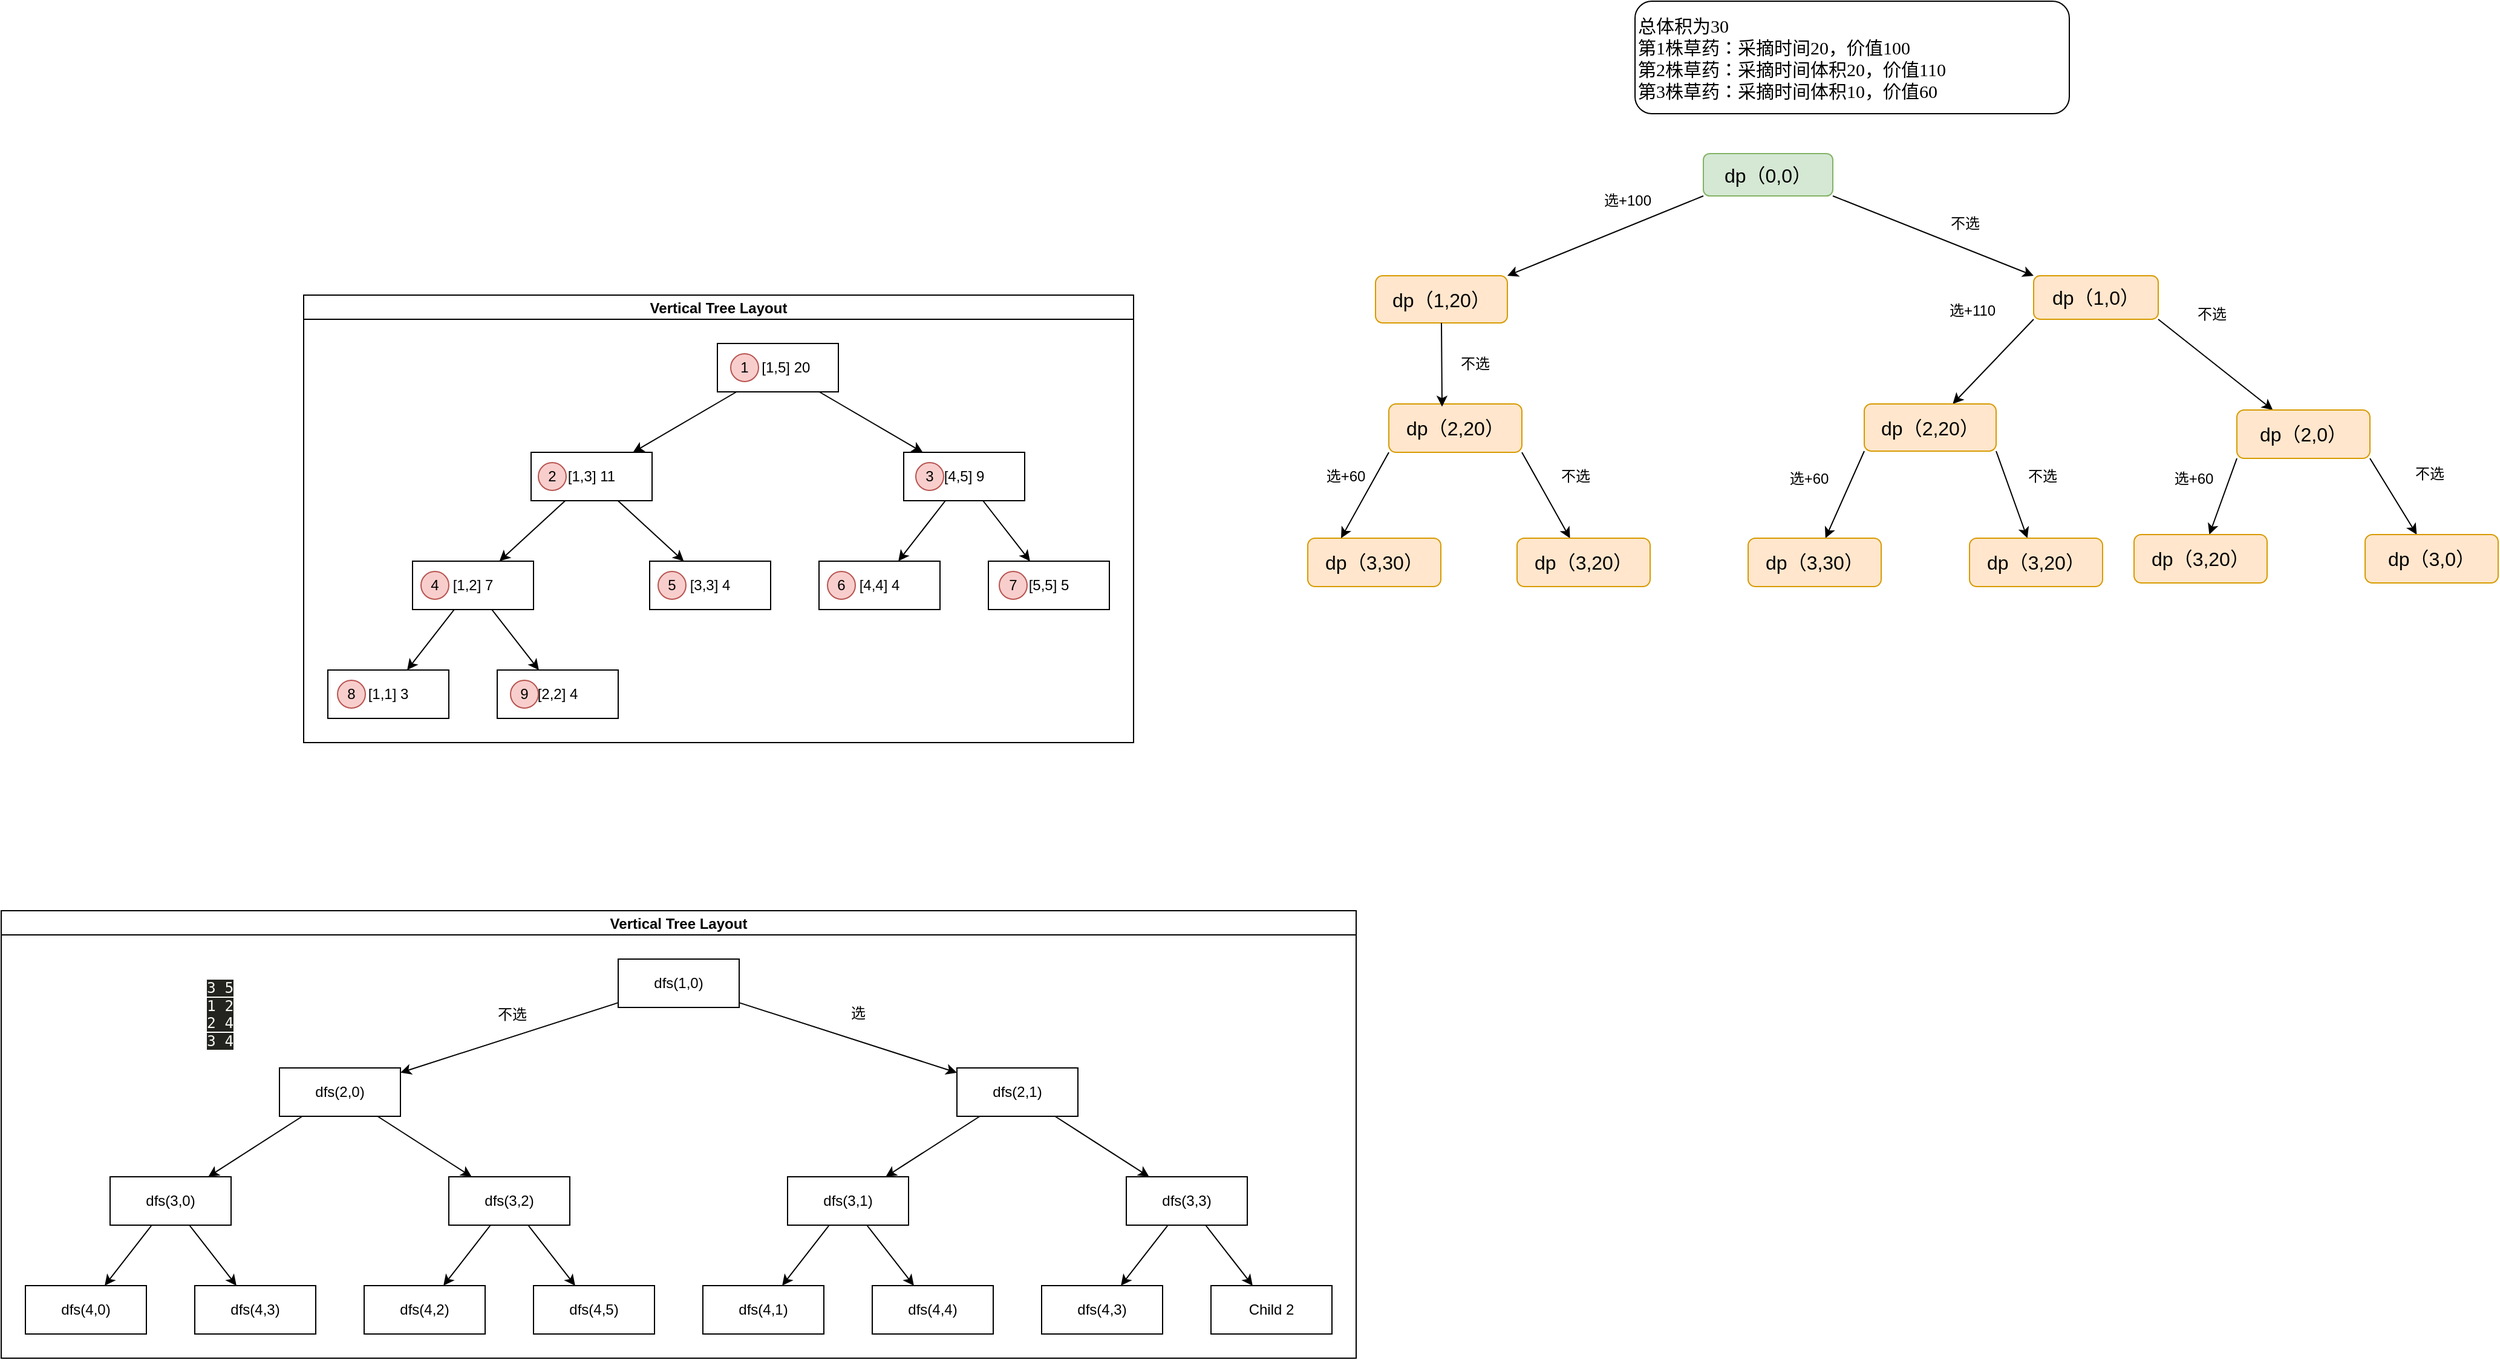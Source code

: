 <mxfile version="26.1.0">
  <diagram name="第 1 页" id="kbOdk6Lyz25s7205qlWB">
    <mxGraphModel dx="3773" dy="780" grid="0" gridSize="10" guides="1" tooltips="1" connect="1" arrows="1" fold="1" page="1" pageScale="1" pageWidth="2339" pageHeight="3300" math="0" shadow="0">
      <root>
        <mxCell id="0" />
        <mxCell id="1" parent="0" />
        <mxCell id="QFRHChqrzQPd7RxqJ8-l-7" style="rounded=0;orthogonalLoop=1;jettySize=auto;html=1;exitX=0;exitY=1;exitDx=0;exitDy=0;entryX=1;entryY=0;entryDx=0;entryDy=0;" parent="1" source="QFRHChqrzQPd7RxqJ8-l-3" target="QFRHChqrzQPd7RxqJ8-l-4" edge="1">
          <mxGeometry relative="1" as="geometry" />
        </mxCell>
        <mxCell id="QFRHChqrzQPd7RxqJ8-l-8" style="rounded=0;orthogonalLoop=1;jettySize=auto;html=1;exitX=1;exitY=1;exitDx=0;exitDy=0;entryX=0;entryY=0;entryDx=0;entryDy=0;" parent="1" source="QFRHChqrzQPd7RxqJ8-l-3" target="QFRHChqrzQPd7RxqJ8-l-6" edge="1">
          <mxGeometry relative="1" as="geometry" />
        </mxCell>
        <mxCell id="QFRHChqrzQPd7RxqJ8-l-3" value="&lt;font style=&quot;font-size: 16px;&quot;&gt;dp（0,0）&lt;/font&gt;" style="rounded=1;whiteSpace=wrap;html=1;fillColor=#d5e8d4;strokeColor=#82b366;" parent="1" vertex="1">
          <mxGeometry x="-822" y="189" width="107" height="35" as="geometry" />
        </mxCell>
        <mxCell id="QFRHChqrzQPd7RxqJ8-l-4" value="&lt;font style=&quot;font-size: 16px;&quot;&gt;dp（1,20）&lt;/font&gt;" style="rounded=1;whiteSpace=wrap;html=1;fillColor=#ffe6cc;strokeColor=#d79b00;" parent="1" vertex="1">
          <mxGeometry x="-1093" y="290" width="109" height="39" as="geometry" />
        </mxCell>
        <mxCell id="QFRHChqrzQPd7RxqJ8-l-28" style="rounded=0;orthogonalLoop=1;jettySize=auto;html=1;exitX=0;exitY=1;exitDx=0;exitDy=0;" parent="1" source="QFRHChqrzQPd7RxqJ8-l-6" target="QFRHChqrzQPd7RxqJ8-l-15" edge="1">
          <mxGeometry relative="1" as="geometry" />
        </mxCell>
        <mxCell id="QFRHChqrzQPd7RxqJ8-l-29" style="rounded=0;orthogonalLoop=1;jettySize=auto;html=1;exitX=1;exitY=1;exitDx=0;exitDy=0;" parent="1" source="QFRHChqrzQPd7RxqJ8-l-6" target="QFRHChqrzQPd7RxqJ8-l-16" edge="1">
          <mxGeometry relative="1" as="geometry" />
        </mxCell>
        <mxCell id="QFRHChqrzQPd7RxqJ8-l-6" value="&lt;font style=&quot;font-size: 16px;&quot;&gt;dp（1,0）&lt;/font&gt;" style="rounded=1;whiteSpace=wrap;html=1;fillColor=#ffe6cc;strokeColor=#d79b00;" parent="1" vertex="1">
          <mxGeometry x="-549" y="290" width="103" height="36" as="geometry" />
        </mxCell>
        <mxCell id="QFRHChqrzQPd7RxqJ8-l-9" value="&lt;div&gt;&lt;font face=&quot;Times New Roman&quot;&gt;总体积为30&lt;/font&gt;&lt;/div&gt;&lt;font face=&quot;YaJ0R3QCzbP8KVSOE0K6&quot; style=&quot;font-size: 15px;&quot;&gt;第1株草药：采摘时间20，价值100&lt;br&gt;&lt;/font&gt;&lt;div style=&quot;font-size: 15px;&quot;&gt;&lt;font face=&quot;YaJ0R3QCzbP8KVSOE0K6&quot;&gt;&lt;span style=&quot;background-color: initial;&quot;&gt;第2株草药&lt;/span&gt;&lt;font style=&quot;font-size: 15px;&quot;&gt;：&lt;/font&gt;&lt;span style=&quot;background-color: initial;&quot;&gt;采摘时间&lt;/span&gt;&lt;span style=&quot;background-color: initial;&quot;&gt;体积20，价值110&lt;/span&gt;&lt;/font&gt;&lt;/div&gt;&lt;div style=&quot;font-size: 15px;&quot;&gt;&lt;font face=&quot;YaJ0R3QCzbP8KVSOE0K6&quot;&gt;&lt;span style=&quot;background-color: initial;&quot;&gt;第3株草药&lt;/span&gt;&lt;font style=&quot;font-size: 15px;&quot;&gt;：&lt;/font&gt;&lt;span style=&quot;background-color: initial;&quot;&gt;采摘时间&lt;/span&gt;&lt;span style=&quot;background-color: initial;&quot;&gt;体积10，价值60&lt;/span&gt;&lt;/font&gt;&lt;/div&gt;" style="rounded=1;whiteSpace=wrap;html=1;align=left;fontSize=15;" parent="1" vertex="1">
          <mxGeometry x="-878.5" y="63" width="359" height="93" as="geometry" />
        </mxCell>
        <mxCell id="QFRHChqrzQPd7RxqJ8-l-10" value="选+100" style="text;html=1;align=center;verticalAlign=middle;resizable=0;points=[];autosize=1;strokeColor=none;fillColor=none;" parent="1" vertex="1">
          <mxGeometry x="-914" y="215" width="57" height="26" as="geometry" />
        </mxCell>
        <mxCell id="QFRHChqrzQPd7RxqJ8-l-11" value="不选" style="text;html=1;align=center;verticalAlign=middle;resizable=0;points=[];autosize=1;strokeColor=none;fillColor=none;" parent="1" vertex="1">
          <mxGeometry x="-627" y="234" width="42" height="26" as="geometry" />
        </mxCell>
        <mxCell id="QFRHChqrzQPd7RxqJ8-l-35" style="rounded=0;orthogonalLoop=1;jettySize=auto;html=1;exitX=1;exitY=1;exitDx=0;exitDy=0;" parent="1" source="QFRHChqrzQPd7RxqJ8-l-14" target="QFRHChqrzQPd7RxqJ8-l-20" edge="1">
          <mxGeometry relative="1" as="geometry" />
        </mxCell>
        <mxCell id="QFRHChqrzQPd7RxqJ8-l-14" value="&lt;font style=&quot;font-size: 16px;&quot;&gt;dp（2,20）&lt;/font&gt;" style="rounded=1;whiteSpace=wrap;html=1;fillColor=#ffe6cc;strokeColor=#d79b00;" parent="1" vertex="1">
          <mxGeometry x="-1082" y="396" width="110" height="40" as="geometry" />
        </mxCell>
        <mxCell id="QFRHChqrzQPd7RxqJ8-l-38" style="rounded=0;orthogonalLoop=1;jettySize=auto;html=1;exitX=0;exitY=1;exitDx=0;exitDy=0;" parent="1" source="QFRHChqrzQPd7RxqJ8-l-15" target="QFRHChqrzQPd7RxqJ8-l-22" edge="1">
          <mxGeometry relative="1" as="geometry" />
        </mxCell>
        <mxCell id="QFRHChqrzQPd7RxqJ8-l-39" style="rounded=0;orthogonalLoop=1;jettySize=auto;html=1;exitX=1;exitY=1;exitDx=0;exitDy=0;" parent="1" source="QFRHChqrzQPd7RxqJ8-l-15" target="QFRHChqrzQPd7RxqJ8-l-23" edge="1">
          <mxGeometry relative="1" as="geometry" />
        </mxCell>
        <mxCell id="QFRHChqrzQPd7RxqJ8-l-15" value="&lt;font style=&quot;font-size: 16px;&quot;&gt;dp（2,20）&lt;/font&gt;" style="rounded=1;whiteSpace=wrap;html=1;fillColor=#ffe6cc;strokeColor=#d79b00;flipV=1;" parent="1" vertex="1">
          <mxGeometry x="-689" y="396" width="109" height="39" as="geometry" />
        </mxCell>
        <mxCell id="QFRHChqrzQPd7RxqJ8-l-40" style="rounded=0;orthogonalLoop=1;jettySize=auto;html=1;exitX=0;exitY=1;exitDx=0;exitDy=0;" parent="1" source="QFRHChqrzQPd7RxqJ8-l-16" target="QFRHChqrzQPd7RxqJ8-l-24" edge="1">
          <mxGeometry relative="1" as="geometry" />
        </mxCell>
        <mxCell id="QFRHChqrzQPd7RxqJ8-l-41" style="rounded=0;orthogonalLoop=1;jettySize=auto;html=1;exitX=1;exitY=1;exitDx=0;exitDy=0;" parent="1" source="QFRHChqrzQPd7RxqJ8-l-16" target="QFRHChqrzQPd7RxqJ8-l-25" edge="1">
          <mxGeometry relative="1" as="geometry" />
        </mxCell>
        <mxCell id="QFRHChqrzQPd7RxqJ8-l-16" value="&lt;font style=&quot;font-size: 16px;&quot;&gt;dp（2,0）&lt;/font&gt;" style="rounded=1;whiteSpace=wrap;html=1;fillColor=#ffe6cc;strokeColor=#d79b00;flipV=1;" parent="1" vertex="1">
          <mxGeometry x="-381" y="401" width="110" height="40" as="geometry" />
        </mxCell>
        <mxCell id="QFRHChqrzQPd7RxqJ8-l-17" style="rounded=0;orthogonalLoop=1;jettySize=auto;html=1;exitX=0.5;exitY=1;exitDx=0;exitDy=0;entryX=0.4;entryY=0.056;entryDx=0;entryDy=0;entryPerimeter=0;" parent="1" source="QFRHChqrzQPd7RxqJ8-l-4" target="QFRHChqrzQPd7RxqJ8-l-14" edge="1">
          <mxGeometry relative="1" as="geometry" />
        </mxCell>
        <mxCell id="QFRHChqrzQPd7RxqJ8-l-30" value="不选" style="text;html=1;align=center;verticalAlign=middle;resizable=0;points=[];autosize=1;strokeColor=none;fillColor=none;" parent="1" vertex="1">
          <mxGeometry x="-1032" y="350" width="42" height="26" as="geometry" />
        </mxCell>
        <mxCell id="QFRHChqrzQPd7RxqJ8-l-18" value="&lt;font style=&quot;font-size: 16px;&quot;&gt;dp（3,30）&lt;/font&gt;" style="rounded=1;whiteSpace=wrap;html=1;fillColor=#ffe6cc;strokeColor=#d79b00;align=center;flipH=1;flipV=1;" parent="1" vertex="1">
          <mxGeometry x="-1149" y="507" width="110" height="40" as="geometry" />
        </mxCell>
        <mxCell id="QFRHChqrzQPd7RxqJ8-l-20" value="&lt;font style=&quot;font-size: 16px;&quot;&gt;dp（3,20）&lt;/font&gt;" style="rounded=1;whiteSpace=wrap;html=1;fillColor=#ffe6cc;strokeColor=#d79b00;align=center;flipH=1;flipV=1;" parent="1" vertex="1">
          <mxGeometry x="-976" y="507" width="110" height="40" as="geometry" />
        </mxCell>
        <mxCell id="QFRHChqrzQPd7RxqJ8-l-22" value="&lt;font style=&quot;font-size: 16px;&quot;&gt;dp（3,30）&lt;/font&gt;" style="rounded=1;whiteSpace=wrap;html=1;fillColor=#ffe6cc;strokeColor=#d79b00;align=center;flipH=1;flipV=1;" parent="1" vertex="1">
          <mxGeometry x="-785" y="507" width="110" height="40" as="geometry" />
        </mxCell>
        <mxCell id="QFRHChqrzQPd7RxqJ8-l-23" value="&lt;font style=&quot;font-size: 16px;&quot;&gt;dp（3,20）&lt;/font&gt;" style="rounded=1;whiteSpace=wrap;html=1;fillColor=#ffe6cc;strokeColor=#d79b00;align=center;flipH=1;flipV=1;" parent="1" vertex="1">
          <mxGeometry x="-602" y="507" width="110" height="40" as="geometry" />
        </mxCell>
        <mxCell id="QFRHChqrzQPd7RxqJ8-l-24" value="&lt;font style=&quot;font-size: 16px;&quot;&gt;dp（3,20）&lt;/font&gt;" style="rounded=1;whiteSpace=wrap;html=1;fillColor=#ffe6cc;strokeColor=#d79b00;align=center;flipH=1;flipV=1;" parent="1" vertex="1">
          <mxGeometry x="-466" y="504" width="110" height="40" as="geometry" />
        </mxCell>
        <mxCell id="QFRHChqrzQPd7RxqJ8-l-25" value="&lt;font style=&quot;font-size: 16px;&quot;&gt;dp（3,0）&lt;/font&gt;" style="rounded=1;whiteSpace=wrap;html=1;fillColor=#ffe6cc;strokeColor=#d79b00;align=center;flipH=1;flipV=1;" parent="1" vertex="1">
          <mxGeometry x="-275" y="504" width="110" height="40" as="geometry" />
        </mxCell>
        <mxCell id="QFRHChqrzQPd7RxqJ8-l-31" value="选+110" style="text;html=1;align=center;verticalAlign=middle;resizable=0;points=[];autosize=1;strokeColor=none;fillColor=none;" parent="1" vertex="1">
          <mxGeometry x="-628" y="306" width="56" height="26" as="geometry" />
        </mxCell>
        <mxCell id="QFRHChqrzQPd7RxqJ8-l-32" value="不选" style="text;html=1;align=center;verticalAlign=middle;resizable=0;points=[];autosize=1;strokeColor=none;fillColor=none;" parent="1" vertex="1">
          <mxGeometry x="-423" y="309" width="42" height="26" as="geometry" />
        </mxCell>
        <mxCell id="QFRHChqrzQPd7RxqJ8-l-34" style="rounded=0;orthogonalLoop=1;jettySize=auto;html=1;exitX=0;exitY=1;exitDx=0;exitDy=0;entryX=0.25;entryY=0;entryDx=0;entryDy=0;" parent="1" source="QFRHChqrzQPd7RxqJ8-l-14" target="QFRHChqrzQPd7RxqJ8-l-18" edge="1">
          <mxGeometry relative="1" as="geometry" />
        </mxCell>
        <mxCell id="QFRHChqrzQPd7RxqJ8-l-36" value="选+60" style="text;html=1;align=center;verticalAlign=middle;resizable=0;points=[];autosize=1;strokeColor=none;fillColor=none;flipV=1;" parent="1" vertex="1">
          <mxGeometry x="-1143" y="443" width="50" height="26" as="geometry" />
        </mxCell>
        <mxCell id="QFRHChqrzQPd7RxqJ8-l-37" value="不选" style="text;html=1;align=center;verticalAlign=middle;resizable=0;points=[];autosize=1;strokeColor=none;fillColor=none;flipV=1;" parent="1" vertex="1">
          <mxGeometry x="-949" y="443" width="42" height="26" as="geometry" />
        </mxCell>
        <mxCell id="QFRHChqrzQPd7RxqJ8-l-45" value="选+60" style="text;html=1;align=center;verticalAlign=middle;resizable=0;points=[];autosize=1;strokeColor=none;fillColor=none;flipV=1;" parent="1" vertex="1">
          <mxGeometry x="-760" y="445" width="50" height="26" as="geometry" />
        </mxCell>
        <mxCell id="QFRHChqrzQPd7RxqJ8-l-46" value="选+60" style="text;html=1;align=center;verticalAlign=middle;resizable=0;points=[];autosize=1;strokeColor=none;fillColor=none;flipV=1;" parent="1" vertex="1">
          <mxGeometry x="-442" y="445" width="50" height="26" as="geometry" />
        </mxCell>
        <mxCell id="QFRHChqrzQPd7RxqJ8-l-47" value="不选" style="text;html=1;align=center;verticalAlign=middle;resizable=0;points=[];autosize=1;strokeColor=none;fillColor=none;flipV=1;" parent="1" vertex="1">
          <mxGeometry x="-563" y="443" width="42" height="26" as="geometry" />
        </mxCell>
        <mxCell id="QFRHChqrzQPd7RxqJ8-l-50" value="不选" style="text;html=1;align=center;verticalAlign=middle;resizable=0;points=[];autosize=1;strokeColor=none;fillColor=none;flipV=1;" parent="1" vertex="1">
          <mxGeometry x="-243" y="441" width="42" height="26" as="geometry" />
        </mxCell>
        <mxCell id="_bcb0-fup-FFyFKvxs5I-2" value="Vertical Tree Layout" style="swimlane;startSize=20;horizontal=1;childLayout=treeLayout;horizontalTree=0;sortEdges=1;resizable=0;containerType=tree;fontSize=12;" parent="1" vertex="1">
          <mxGeometry x="-1979" y="306" width="686" height="370" as="geometry" />
        </mxCell>
        <mxCell id="_bcb0-fup-FFyFKvxs5I-3" value="&amp;nbsp; &amp;nbsp; [1,5] 20" style="whiteSpace=wrap;html=1;fillColor=none;strokeColor=default;" parent="_bcb0-fup-FFyFKvxs5I-2" vertex="1">
          <mxGeometry x="342" y="40" width="100" height="40" as="geometry" />
        </mxCell>
        <mxCell id="_bcb0-fup-FFyFKvxs5I-4" value="[1,3] 11" style="whiteSpace=wrap;html=1;fillColor=none;strokeColor=default;" parent="_bcb0-fup-FFyFKvxs5I-2" vertex="1">
          <mxGeometry x="188" y="130" width="100" height="40" as="geometry" />
        </mxCell>
        <mxCell id="_bcb0-fup-FFyFKvxs5I-5" value="" style="elbow=vertical;html=1;rounded=1;sourcePerimeterSpacing=0;targetPerimeterSpacing=0;startSize=6;endSize=6;" parent="_bcb0-fup-FFyFKvxs5I-2" source="_bcb0-fup-FFyFKvxs5I-3" target="_bcb0-fup-FFyFKvxs5I-4" edge="1">
          <mxGeometry relative="1" as="geometry" />
        </mxCell>
        <mxCell id="_bcb0-fup-FFyFKvxs5I-6" value="[4,5] 9" style="whiteSpace=wrap;html=1;" parent="_bcb0-fup-FFyFKvxs5I-2" vertex="1">
          <mxGeometry x="496" y="130" width="100" height="40" as="geometry" />
        </mxCell>
        <mxCell id="_bcb0-fup-FFyFKvxs5I-7" value="" style="elbow=vertical;html=1;rounded=1;sourcePerimeterSpacing=0;targetPerimeterSpacing=0;startSize=6;endSize=6;" parent="_bcb0-fup-FFyFKvxs5I-2" source="_bcb0-fup-FFyFKvxs5I-3" target="_bcb0-fup-FFyFKvxs5I-6" edge="1">
          <mxGeometry relative="1" as="geometry" />
        </mxCell>
        <mxCell id="_bcb0-fup-FFyFKvxs5I-16" value="" style="elbow=vertical;html=1;rounded=1;sourcePerimeterSpacing=0;targetPerimeterSpacing=0;startSize=6;endSize=6;" parent="_bcb0-fup-FFyFKvxs5I-2" source="_bcb0-fup-FFyFKvxs5I-4" target="_bcb0-fup-FFyFKvxs5I-17" edge="1">
          <mxGeometry relative="1" as="geometry">
            <mxPoint x="-2320.2" y="370" as="sourcePoint" />
          </mxGeometry>
        </mxCell>
        <mxCell id="_bcb0-fup-FFyFKvxs5I-17" value="[1,2] 7" style="whiteSpace=wrap;html=1;fillColor=default;strokeColor=default;" parent="_bcb0-fup-FFyFKvxs5I-2" vertex="1">
          <mxGeometry x="90" y="220" width="100" height="40" as="geometry" />
        </mxCell>
        <mxCell id="_bcb0-fup-FFyFKvxs5I-18" value="" style="elbow=vertical;html=1;rounded=1;sourcePerimeterSpacing=0;targetPerimeterSpacing=0;startSize=6;endSize=6;" parent="_bcb0-fup-FFyFKvxs5I-2" source="_bcb0-fup-FFyFKvxs5I-4" target="_bcb0-fup-FFyFKvxs5I-19" edge="1">
          <mxGeometry relative="1" as="geometry">
            <mxPoint x="-2320.2" y="370" as="sourcePoint" />
          </mxGeometry>
        </mxCell>
        <mxCell id="_bcb0-fup-FFyFKvxs5I-19" value="[3,3] 4" style="whiteSpace=wrap;html=1;" parent="_bcb0-fup-FFyFKvxs5I-2" vertex="1">
          <mxGeometry x="286" y="220" width="100" height="40" as="geometry" />
        </mxCell>
        <mxCell id="_bcb0-fup-FFyFKvxs5I-20" value="" style="elbow=vertical;html=1;rounded=1;sourcePerimeterSpacing=0;targetPerimeterSpacing=0;startSize=6;endSize=6;" parent="_bcb0-fup-FFyFKvxs5I-2" source="_bcb0-fup-FFyFKvxs5I-17" target="_bcb0-fup-FFyFKvxs5I-21" edge="1">
          <mxGeometry relative="1" as="geometry">
            <mxPoint x="-2266.2" y="460" as="sourcePoint" />
          </mxGeometry>
        </mxCell>
        <mxCell id="_bcb0-fup-FFyFKvxs5I-21" value="[1,1] 3" style="whiteSpace=wrap;html=1;" parent="_bcb0-fup-FFyFKvxs5I-2" vertex="1">
          <mxGeometry x="20" y="310" width="100" height="40" as="geometry" />
        </mxCell>
        <mxCell id="_bcb0-fup-FFyFKvxs5I-22" value="" style="elbow=vertical;html=1;rounded=1;sourcePerimeterSpacing=0;targetPerimeterSpacing=0;startSize=6;endSize=6;" parent="_bcb0-fup-FFyFKvxs5I-2" source="_bcb0-fup-FFyFKvxs5I-17" target="_bcb0-fup-FFyFKvxs5I-23" edge="1">
          <mxGeometry relative="1" as="geometry">
            <mxPoint x="-2266.2" y="460" as="sourcePoint" />
          </mxGeometry>
        </mxCell>
        <mxCell id="_bcb0-fup-FFyFKvxs5I-23" value="[2,2] 4" style="whiteSpace=wrap;html=1;" parent="_bcb0-fup-FFyFKvxs5I-2" vertex="1">
          <mxGeometry x="160" y="310" width="100" height="40" as="geometry" />
        </mxCell>
        <mxCell id="_bcb0-fup-FFyFKvxs5I-24" value="" style="elbow=vertical;html=1;rounded=1;sourcePerimeterSpacing=0;targetPerimeterSpacing=0;startSize=6;endSize=6;" parent="_bcb0-fup-FFyFKvxs5I-2" source="_bcb0-fup-FFyFKvxs5I-6" target="_bcb0-fup-FFyFKvxs5I-25" edge="1">
          <mxGeometry relative="1" as="geometry">
            <mxPoint x="-1851.2" y="370" as="sourcePoint" />
          </mxGeometry>
        </mxCell>
        <mxCell id="_bcb0-fup-FFyFKvxs5I-25" value="[4,4] 4" style="whiteSpace=wrap;html=1;" parent="_bcb0-fup-FFyFKvxs5I-2" vertex="1">
          <mxGeometry x="426" y="220" width="100" height="40" as="geometry" />
        </mxCell>
        <mxCell id="_bcb0-fup-FFyFKvxs5I-26" value="" style="elbow=vertical;html=1;rounded=1;sourcePerimeterSpacing=0;targetPerimeterSpacing=0;startSize=6;endSize=6;" parent="_bcb0-fup-FFyFKvxs5I-2" source="_bcb0-fup-FFyFKvxs5I-6" target="_bcb0-fup-FFyFKvxs5I-27" edge="1">
          <mxGeometry relative="1" as="geometry">
            <mxPoint x="-1849" y="370" as="sourcePoint" />
          </mxGeometry>
        </mxCell>
        <mxCell id="_bcb0-fup-FFyFKvxs5I-27" value="[5,5] 5" style="whiteSpace=wrap;html=1;" parent="_bcb0-fup-FFyFKvxs5I-2" vertex="1">
          <mxGeometry x="566" y="220" width="100" height="40" as="geometry" />
        </mxCell>
        <mxCell id="_bcb0-fup-FFyFKvxs5I-29" value="1" style="ellipse;whiteSpace=wrap;html=1;aspect=fixed;fillColor=#f8cecc;strokeColor=#b85450;" parent="_bcb0-fup-FFyFKvxs5I-2" vertex="1">
          <mxGeometry x="353" y="48.5" width="23" height="23" as="geometry" />
        </mxCell>
        <mxCell id="_bcb0-fup-FFyFKvxs5I-30" value="2" style="ellipse;whiteSpace=wrap;html=1;aspect=fixed;fillColor=#f8cecc;strokeColor=#b85450;" parent="_bcb0-fup-FFyFKvxs5I-2" vertex="1">
          <mxGeometry x="194" y="138.5" width="23" height="23" as="geometry" />
        </mxCell>
        <mxCell id="_bcb0-fup-FFyFKvxs5I-31" value="3" style="ellipse;whiteSpace=wrap;html=1;aspect=fixed;fillColor=#f8cecc;strokeColor=#b85450;" parent="_bcb0-fup-FFyFKvxs5I-2" vertex="1">
          <mxGeometry x="506" y="138.5" width="23" height="23" as="geometry" />
        </mxCell>
        <mxCell id="_bcb0-fup-FFyFKvxs5I-36" value="5" style="ellipse;whiteSpace=wrap;html=1;aspect=fixed;fillColor=#f8cecc;strokeColor=#b85450;" parent="_bcb0-fup-FFyFKvxs5I-2" vertex="1">
          <mxGeometry x="293" y="228.5" width="23" height="23" as="geometry" />
        </mxCell>
        <mxCell id="_bcb0-fup-FFyFKvxs5I-32" value="6" style="ellipse;whiteSpace=wrap;html=1;aspect=fixed;fillColor=#f8cecc;strokeColor=#b85450;" parent="_bcb0-fup-FFyFKvxs5I-2" vertex="1">
          <mxGeometry x="433" y="228.5" width="23" height="23" as="geometry" />
        </mxCell>
        <mxCell id="_bcb0-fup-FFyFKvxs5I-60" value="4" style="ellipse;whiteSpace=wrap;html=1;aspect=fixed;fillColor=#f8cecc;strokeColor=#b85450;" parent="_bcb0-fup-FFyFKvxs5I-2" vertex="1">
          <mxGeometry x="97" y="228.5" width="23" height="23" as="geometry" />
        </mxCell>
        <mxCell id="_bcb0-fup-FFyFKvxs5I-61" value="7" style="ellipse;whiteSpace=wrap;html=1;aspect=fixed;fillColor=#f8cecc;strokeColor=#b85450;" parent="_bcb0-fup-FFyFKvxs5I-2" vertex="1">
          <mxGeometry x="575" y="228.5" width="23" height="23" as="geometry" />
        </mxCell>
        <mxCell id="_bcb0-fup-FFyFKvxs5I-64" value="8" style="ellipse;whiteSpace=wrap;html=1;aspect=fixed;fillColor=#f8cecc;strokeColor=#b85450;" parent="_bcb0-fup-FFyFKvxs5I-2" vertex="1">
          <mxGeometry x="28" y="318.5" width="23" height="23" as="geometry" />
        </mxCell>
        <mxCell id="_bcb0-fup-FFyFKvxs5I-66" value="9" style="ellipse;whiteSpace=wrap;html=1;aspect=fixed;fillColor=#f8cecc;strokeColor=#b85450;" parent="_bcb0-fup-FFyFKvxs5I-2" vertex="1">
          <mxGeometry x="171" y="318.5" width="23" height="23" as="geometry" />
        </mxCell>
        <mxCell id="wHUjox2w2OE0-h4zFQn9-1" value="&lt;font face=&quot;Source Code Pro, Consolas, monospace&quot; color=&quot;#f8f8f2&quot;&gt;&lt;span style=&quot;font-size: 12.25px; white-space-collapse: preserve; background-color: rgb(35, 36, 31);&quot;&gt;3 5&lt;/span&gt;&lt;/font&gt;&lt;div&gt;&lt;font face=&quot;Source Code Pro, Consolas, monospace&quot; color=&quot;#f8f8f2&quot;&gt;&lt;span style=&quot;font-size: 12.25px; white-space-collapse: preserve; background-color: rgb(35, 36, 31);&quot;&gt;1 2&lt;/span&gt;&lt;/font&gt;&lt;/div&gt;&lt;div&gt;&lt;font face=&quot;Source Code Pro, Consolas, monospace&quot; color=&quot;#f8f8f2&quot;&gt;&lt;span style=&quot;font-size: 12.25px; white-space-collapse: preserve; background-color: rgb(35, 36, 31);&quot;&gt;2 4&lt;/span&gt;&lt;/font&gt;&lt;/div&gt;&lt;div&gt;&lt;font face=&quot;Source Code Pro, Consolas, monospace&quot; color=&quot;#f8f8f2&quot;&gt;&lt;span style=&quot;font-size: 12.25px; white-space-collapse: preserve; background-color: rgb(35, 36, 31);&quot;&gt;3 4&lt;/span&gt;&lt;/font&gt;&lt;/div&gt;" style="text;whiteSpace=wrap;html=1;" vertex="1" parent="1">
          <mxGeometry x="-2061.0" y="864.999" width="48" height="81" as="geometry" />
        </mxCell>
        <mxCell id="wHUjox2w2OE0-h4zFQn9-2" value="Vertical Tree Layout" style="swimlane;startSize=20;horizontal=1;childLayout=treeLayout;horizontalTree=0;sortEdges=1;resizable=0;containerType=tree;fontSize=12;" vertex="1" parent="1">
          <mxGeometry x="-2229" y="815" width="1120" height="370" as="geometry" />
        </mxCell>
        <mxCell id="wHUjox2w2OE0-h4zFQn9-3" value="dfs(1,0)" style="whiteSpace=wrap;html=1;" vertex="1" parent="wHUjox2w2OE0-h4zFQn9-2">
          <mxGeometry x="510" y="40" width="100" height="40" as="geometry" />
        </mxCell>
        <mxCell id="wHUjox2w2OE0-h4zFQn9-4" value="dfs(2,0)" style="whiteSpace=wrap;html=1;" vertex="1" parent="wHUjox2w2OE0-h4zFQn9-2">
          <mxGeometry x="230" y="130" width="100" height="40" as="geometry" />
        </mxCell>
        <mxCell id="wHUjox2w2OE0-h4zFQn9-5" value="" style="elbow=vertical;html=1;rounded=1;sourcePerimeterSpacing=0;targetPerimeterSpacing=0;startSize=6;endSize=6;" edge="1" parent="wHUjox2w2OE0-h4zFQn9-2" source="wHUjox2w2OE0-h4zFQn9-3" target="wHUjox2w2OE0-h4zFQn9-4">
          <mxGeometry relative="1" as="geometry" />
        </mxCell>
        <mxCell id="wHUjox2w2OE0-h4zFQn9-6" value="dfs(2,1)" style="whiteSpace=wrap;html=1;" vertex="1" parent="wHUjox2w2OE0-h4zFQn9-2">
          <mxGeometry x="790" y="130" width="100" height="40" as="geometry" />
        </mxCell>
        <mxCell id="wHUjox2w2OE0-h4zFQn9-7" value="" style="elbow=vertical;html=1;rounded=1;sourcePerimeterSpacing=0;targetPerimeterSpacing=0;startSize=6;endSize=6;" edge="1" parent="wHUjox2w2OE0-h4zFQn9-2" source="wHUjox2w2OE0-h4zFQn9-3" target="wHUjox2w2OE0-h4zFQn9-6">
          <mxGeometry relative="1" as="geometry" />
        </mxCell>
        <mxCell id="wHUjox2w2OE0-h4zFQn9-8" value="" style="elbow=vertical;html=1;rounded=1;sourcePerimeterSpacing=0;targetPerimeterSpacing=0;startSize=6;endSize=6;" edge="1" target="wHUjox2w2OE0-h4zFQn9-9" source="wHUjox2w2OE0-h4zFQn9-4" parent="wHUjox2w2OE0-h4zFQn9-2">
          <mxGeometry relative="1" as="geometry">
            <mxPoint x="-2979" y="871" as="sourcePoint" />
          </mxGeometry>
        </mxCell>
        <mxCell id="wHUjox2w2OE0-h4zFQn9-9" value="dfs(3,0)" style="whiteSpace=wrap;html=1;" vertex="1" parent="wHUjox2w2OE0-h4zFQn9-2">
          <mxGeometry x="90" y="220" width="100" height="40" as="geometry" />
        </mxCell>
        <mxCell id="wHUjox2w2OE0-h4zFQn9-10" value="" style="elbow=vertical;html=1;rounded=1;sourcePerimeterSpacing=0;targetPerimeterSpacing=0;startSize=6;endSize=6;" edge="1" target="wHUjox2w2OE0-h4zFQn9-11" source="wHUjox2w2OE0-h4zFQn9-4" parent="wHUjox2w2OE0-h4zFQn9-2">
          <mxGeometry relative="1" as="geometry">
            <mxPoint x="-2979" y="871" as="sourcePoint" />
          </mxGeometry>
        </mxCell>
        <mxCell id="wHUjox2w2OE0-h4zFQn9-11" value="dfs(3,2)" style="whiteSpace=wrap;html=1;" vertex="1" parent="wHUjox2w2OE0-h4zFQn9-2">
          <mxGeometry x="370" y="220" width="100" height="40" as="geometry" />
        </mxCell>
        <mxCell id="wHUjox2w2OE0-h4zFQn9-12" value="" style="elbow=vertical;html=1;rounded=1;sourcePerimeterSpacing=0;targetPerimeterSpacing=0;startSize=6;endSize=6;" edge="1" target="wHUjox2w2OE0-h4zFQn9-13" source="wHUjox2w2OE0-h4zFQn9-6" parent="wHUjox2w2OE0-h4zFQn9-2">
          <mxGeometry relative="1" as="geometry">
            <mxPoint x="-2811" y="871" as="sourcePoint" />
          </mxGeometry>
        </mxCell>
        <mxCell id="wHUjox2w2OE0-h4zFQn9-13" value="dfs(3,1)" style="whiteSpace=wrap;html=1;" vertex="1" parent="wHUjox2w2OE0-h4zFQn9-2">
          <mxGeometry x="650" y="220" width="100" height="40" as="geometry" />
        </mxCell>
        <mxCell id="wHUjox2w2OE0-h4zFQn9-14" value="" style="elbow=vertical;html=1;rounded=1;sourcePerimeterSpacing=0;targetPerimeterSpacing=0;startSize=6;endSize=6;" edge="1" target="wHUjox2w2OE0-h4zFQn9-15" source="wHUjox2w2OE0-h4zFQn9-6" parent="wHUjox2w2OE0-h4zFQn9-2">
          <mxGeometry relative="1" as="geometry">
            <mxPoint x="-2811" y="871" as="sourcePoint" />
          </mxGeometry>
        </mxCell>
        <mxCell id="wHUjox2w2OE0-h4zFQn9-15" value="dfs(3,3)" style="whiteSpace=wrap;html=1;" vertex="1" parent="wHUjox2w2OE0-h4zFQn9-2">
          <mxGeometry x="930" y="220" width="100" height="40" as="geometry" />
        </mxCell>
        <mxCell id="wHUjox2w2OE0-h4zFQn9-16" value="" style="elbow=vertical;html=1;rounded=1;sourcePerimeterSpacing=0;targetPerimeterSpacing=0;startSize=6;endSize=6;" edge="1" target="wHUjox2w2OE0-h4zFQn9-17" source="wHUjox2w2OE0-h4zFQn9-9" parent="wHUjox2w2OE0-h4zFQn9-2">
          <mxGeometry relative="1" as="geometry">
            <mxPoint x="-2741" y="961" as="sourcePoint" />
          </mxGeometry>
        </mxCell>
        <mxCell id="wHUjox2w2OE0-h4zFQn9-17" value="dfs(4,0)" style="whiteSpace=wrap;html=1;" vertex="1" parent="wHUjox2w2OE0-h4zFQn9-2">
          <mxGeometry x="20" y="310" width="100" height="40" as="geometry" />
        </mxCell>
        <mxCell id="wHUjox2w2OE0-h4zFQn9-18" value="" style="elbow=vertical;html=1;rounded=1;sourcePerimeterSpacing=0;targetPerimeterSpacing=0;startSize=6;endSize=6;" edge="1" target="wHUjox2w2OE0-h4zFQn9-19" source="wHUjox2w2OE0-h4zFQn9-9" parent="wHUjox2w2OE0-h4zFQn9-2">
          <mxGeometry relative="1" as="geometry">
            <mxPoint x="-2741" y="961" as="sourcePoint" />
          </mxGeometry>
        </mxCell>
        <mxCell id="wHUjox2w2OE0-h4zFQn9-19" value="dfs(4,3)" style="whiteSpace=wrap;html=1;" vertex="1" parent="wHUjox2w2OE0-h4zFQn9-2">
          <mxGeometry x="160" y="310" width="100" height="40" as="geometry" />
        </mxCell>
        <mxCell id="wHUjox2w2OE0-h4zFQn9-20" value="" style="elbow=vertical;html=1;rounded=1;sourcePerimeterSpacing=0;targetPerimeterSpacing=0;startSize=6;endSize=6;" edge="1" target="wHUjox2w2OE0-h4zFQn9-21" source="wHUjox2w2OE0-h4zFQn9-11" parent="wHUjox2w2OE0-h4zFQn9-2">
          <mxGeometry relative="1" as="geometry">
            <mxPoint x="-2433" y="961" as="sourcePoint" />
          </mxGeometry>
        </mxCell>
        <mxCell id="wHUjox2w2OE0-h4zFQn9-21" value="dfs(4,2)" style="whiteSpace=wrap;html=1;" vertex="1" parent="wHUjox2w2OE0-h4zFQn9-2">
          <mxGeometry x="300" y="310" width="100" height="40" as="geometry" />
        </mxCell>
        <mxCell id="wHUjox2w2OE0-h4zFQn9-22" value="" style="elbow=vertical;html=1;rounded=1;sourcePerimeterSpacing=0;targetPerimeterSpacing=0;startSize=6;endSize=6;" edge="1" target="wHUjox2w2OE0-h4zFQn9-23" source="wHUjox2w2OE0-h4zFQn9-11" parent="wHUjox2w2OE0-h4zFQn9-2">
          <mxGeometry relative="1" as="geometry">
            <mxPoint x="-2436.5" y="961" as="sourcePoint" />
          </mxGeometry>
        </mxCell>
        <mxCell id="wHUjox2w2OE0-h4zFQn9-23" value="dfs(4,5)" style="whiteSpace=wrap;html=1;" vertex="1" parent="wHUjox2w2OE0-h4zFQn9-2">
          <mxGeometry x="440" y="310" width="100" height="40" as="geometry" />
        </mxCell>
        <mxCell id="wHUjox2w2OE0-h4zFQn9-24" value="" style="elbow=vertical;html=1;rounded=1;sourcePerimeterSpacing=0;targetPerimeterSpacing=0;startSize=6;endSize=6;" edge="1" target="wHUjox2w2OE0-h4zFQn9-25" source="wHUjox2w2OE0-h4zFQn9-13" parent="wHUjox2w2OE0-h4zFQn9-2">
          <mxGeometry relative="1" as="geometry">
            <mxPoint x="-1663" y="961" as="sourcePoint" />
          </mxGeometry>
        </mxCell>
        <mxCell id="wHUjox2w2OE0-h4zFQn9-25" value="dfs(4,1)" style="whiteSpace=wrap;html=1;" vertex="1" parent="wHUjox2w2OE0-h4zFQn9-2">
          <mxGeometry x="580" y="310" width="100" height="40" as="geometry" />
        </mxCell>
        <mxCell id="wHUjox2w2OE0-h4zFQn9-26" value="" style="elbow=vertical;html=1;rounded=1;sourcePerimeterSpacing=0;targetPerimeterSpacing=0;startSize=6;endSize=6;" edge="1" target="wHUjox2w2OE0-h4zFQn9-27" source="wHUjox2w2OE0-h4zFQn9-13" parent="wHUjox2w2OE0-h4zFQn9-2">
          <mxGeometry relative="1" as="geometry">
            <mxPoint x="-1656" y="961" as="sourcePoint" />
          </mxGeometry>
        </mxCell>
        <mxCell id="wHUjox2w2OE0-h4zFQn9-27" value="dfs(4,4)" style="whiteSpace=wrap;html=1;" vertex="1" parent="wHUjox2w2OE0-h4zFQn9-2">
          <mxGeometry x="720" y="310" width="100" height="40" as="geometry" />
        </mxCell>
        <mxCell id="wHUjox2w2OE0-h4zFQn9-28" value="" style="elbow=vertical;html=1;rounded=1;sourcePerimeterSpacing=0;targetPerimeterSpacing=0;startSize=6;endSize=6;" edge="1" target="wHUjox2w2OE0-h4zFQn9-29" source="wHUjox2w2OE0-h4zFQn9-15" parent="wHUjox2w2OE0-h4zFQn9-2">
          <mxGeometry relative="1" as="geometry">
            <mxPoint x="-1473" y="986" as="sourcePoint" />
          </mxGeometry>
        </mxCell>
        <mxCell id="wHUjox2w2OE0-h4zFQn9-29" value="dfs(4,3)" style="whiteSpace=wrap;html=1;" vertex="1" parent="wHUjox2w2OE0-h4zFQn9-2">
          <mxGeometry x="860" y="310" width="100" height="40" as="geometry" />
        </mxCell>
        <mxCell id="wHUjox2w2OE0-h4zFQn9-30" value="" style="elbow=vertical;html=1;rounded=1;sourcePerimeterSpacing=0;targetPerimeterSpacing=0;startSize=6;endSize=6;" edge="1" target="wHUjox2w2OE0-h4zFQn9-31" source="wHUjox2w2OE0-h4zFQn9-15" parent="wHUjox2w2OE0-h4zFQn9-2">
          <mxGeometry relative="1" as="geometry">
            <mxPoint x="-1469.5" y="986" as="sourcePoint" />
          </mxGeometry>
        </mxCell>
        <mxCell id="wHUjox2w2OE0-h4zFQn9-31" value="Child 2" style="whiteSpace=wrap;html=1;" vertex="1" parent="wHUjox2w2OE0-h4zFQn9-2">
          <mxGeometry x="1000" y="310" width="100" height="40" as="geometry" />
        </mxCell>
        <mxCell id="wHUjox2w2OE0-h4zFQn9-32" value="不选" style="text;html=1;align=center;verticalAlign=middle;resizable=0;points=[];autosize=1;strokeColor=none;fillColor=none;" vertex="1" parent="1">
          <mxGeometry x="-1828" y="888" width="42" height="26" as="geometry" />
        </mxCell>
        <mxCell id="wHUjox2w2OE0-h4zFQn9-33" value="选" style="text;html=1;align=center;verticalAlign=middle;resizable=0;points=[];autosize=1;strokeColor=none;fillColor=none;" vertex="1" parent="1">
          <mxGeometry x="-1536" y="887" width="30" height="26" as="geometry" />
        </mxCell>
      </root>
    </mxGraphModel>
  </diagram>
</mxfile>
